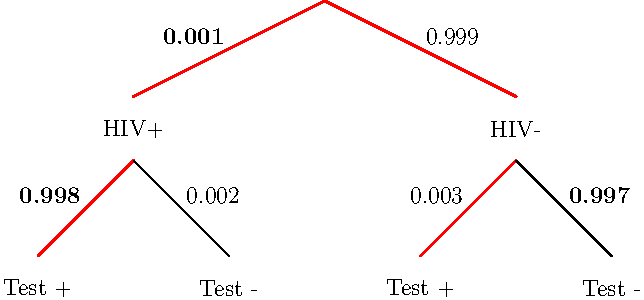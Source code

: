 size(0,150);


pen boldpen=linewidth(1pt)+red;

string[][] nodes={{""},{"HIV+", "HIV-"},{"Test +", "Test -","Test +", "Test -"}};
string[][] probs={{""},{"\textbf{0.001}", "0.999"},{"\textbf{0.998}", "0.002","0.003", "\textbf{0.997}"}};
pen[][] pens={{currentpen},{boldpen,boldpen},{boldpen, currentpen,boldpen,currentpen}};

int whites_to_draw=2; 
int blacks_to_draw=1;
real hscale=3;
real vscale=2;
int depht=2;
pair space=(0,0.5);


void split(pair in, real hscale, int level, int[] pos){
  if(level<depht){
    pair L=(in.x-hscale,in.y-vscale-space.x);
    label(nodes[pos[0]+1][2*pos[1]],L-space);
    pair R=(in.x+hscale,in.y-vscale-space.x);
    label(nodes[pos[0]+1][2*pos[1]+1],R-space);
    ++level;

    path l=(in-space)--L;draw(l,pens[pos[0]+1][2*pos[1]]);
    label(probs[pos[0]+1][2*pos[1]],midpoint(l),dir(135));
    split(L-space,hscale/2,level,new int[] {pos[0]+1,2*pos[1]}); 

    path r=(in-space)--R;draw(r,pens[pos[0]+1][2*pos[1]+1]);
    label(probs[pos[0]+1][2*pos[1]+1],midpoint(r),dir(45));
    split(R-space,hscale/2,level,new int[] {pos[0]+1,2*pos[1]+1}); 
  }
}

split((0,0),hscale,0,new int[] {0,0});
